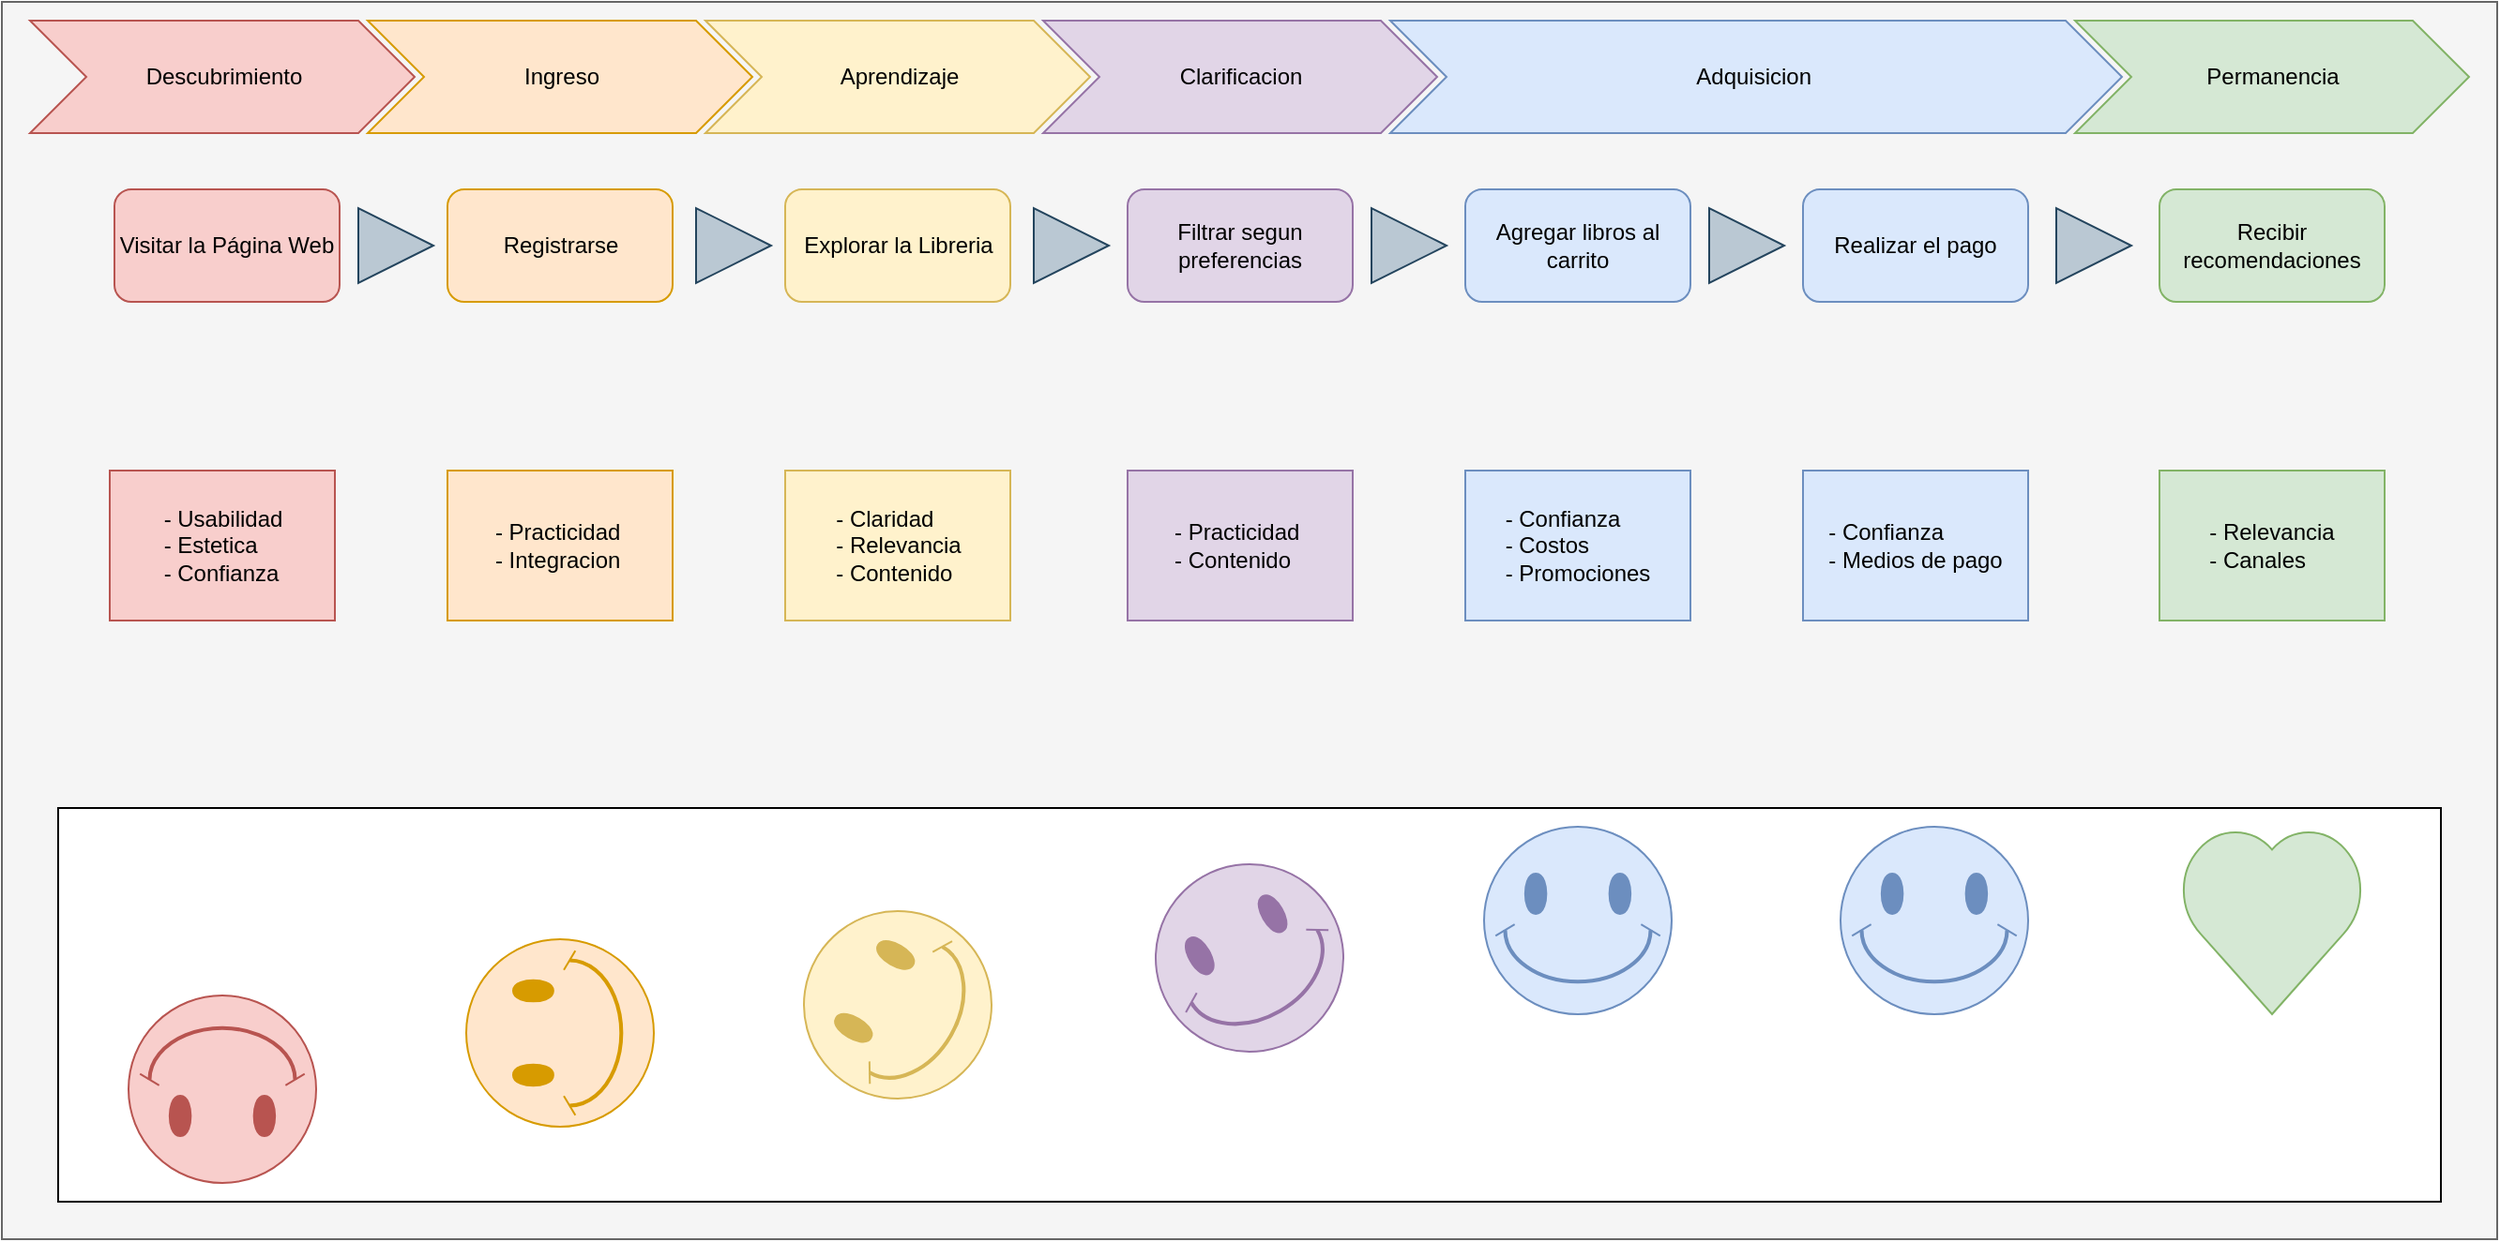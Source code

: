 <mxfile version="20.3.7" type="device"><diagram id="TLycTzpztxCECr7iMk3Q" name="Page-1"><mxGraphModel dx="1224" dy="583" grid="1" gridSize="10" guides="1" tooltips="1" connect="1" arrows="1" fold="1" page="1" pageScale="1" pageWidth="850" pageHeight="1100" math="0" shadow="0"><root><mxCell id="0"/><mxCell id="1" parent="0"/><mxCell id="SCQu456kyGRi4WaKhEAO-57" value="" style="rounded=0;whiteSpace=wrap;html=1;fillColor=#f5f5f5;fontColor=#333333;strokeColor=#666666;" parent="1" vertex="1"><mxGeometry x="100" width="1330" height="660" as="geometry"/></mxCell><mxCell id="SCQu456kyGRi4WaKhEAO-1" value="Visitar la Página Web" style="rounded=1;whiteSpace=wrap;html=1;fillColor=#f8cecc;strokeColor=#b85450;" parent="1" vertex="1"><mxGeometry x="160" y="100" width="120" height="60" as="geometry"/></mxCell><mxCell id="SCQu456kyGRi4WaKhEAO-2" value="Registrarse" style="rounded=1;whiteSpace=wrap;html=1;fillColor=#ffe6cc;strokeColor=#d79b00;" parent="1" vertex="1"><mxGeometry x="337.5" y="100" width="120" height="60" as="geometry"/></mxCell><mxCell id="SCQu456kyGRi4WaKhEAO-3" value="Explorar la Libreria" style="rounded=1;whiteSpace=wrap;html=1;fillColor=#fff2cc;strokeColor=#d6b656;" parent="1" vertex="1"><mxGeometry x="517.5" y="100" width="120" height="60" as="geometry"/></mxCell><mxCell id="SCQu456kyGRi4WaKhEAO-14" value="Descubrimiento" style="html=1;shadow=0;dashed=0;align=center;verticalAlign=middle;shape=mxgraph.arrows2.arrow;dy=0;dx=30;notch=30;fillColor=#f8cecc;strokeColor=#b85450;" parent="1" vertex="1"><mxGeometry x="115" y="10" width="205" height="60" as="geometry"/></mxCell><mxCell id="SCQu456kyGRi4WaKhEAO-15" value="Ingreso" style="html=1;shadow=0;dashed=0;align=center;verticalAlign=middle;shape=mxgraph.arrows2.arrow;dy=0;dx=30;notch=30;fillColor=#ffe6cc;strokeColor=#d79b00;" parent="1" vertex="1"><mxGeometry x="295" y="10" width="205" height="60" as="geometry"/></mxCell><mxCell id="SCQu456kyGRi4WaKhEAO-16" value="Aprendizaje" style="html=1;shadow=0;dashed=0;align=center;verticalAlign=middle;shape=mxgraph.arrows2.arrow;dy=0;dx=30;notch=30;fillColor=#fff2cc;strokeColor=#d6b656;" parent="1" vertex="1"><mxGeometry x="475" y="10" width="205" height="60" as="geometry"/></mxCell><mxCell id="SCQu456kyGRi4WaKhEAO-17" value="" style="html=1;shadow=0;dashed=0;align=center;verticalAlign=middle;shape=mxgraph.arrows2.arrow;dy=0.6;dx=40;notch=0;fillColor=#bac8d3;strokeColor=#23445d;" parent="1" vertex="1"><mxGeometry x="290" y="110" width="40" height="40" as="geometry"/></mxCell><mxCell id="SCQu456kyGRi4WaKhEAO-18" value="" style="html=1;shadow=0;dashed=0;align=center;verticalAlign=middle;shape=mxgraph.arrows2.arrow;dy=0.6;dx=40;notch=0;fillColor=#bac8d3;strokeColor=#23445d;" parent="1" vertex="1"><mxGeometry x="470" y="110" width="40" height="40" as="geometry"/></mxCell><mxCell id="SCQu456kyGRi4WaKhEAO-19" value="Agregar libros al carrito" style="rounded=1;whiteSpace=wrap;html=1;fillColor=#dae8fc;strokeColor=#6c8ebf;" parent="1" vertex="1"><mxGeometry x="880" y="100" width="120" height="60" as="geometry"/></mxCell><mxCell id="SCQu456kyGRi4WaKhEAO-20" value="Adquisicion&amp;nbsp;" style="html=1;shadow=0;dashed=0;align=center;verticalAlign=middle;shape=mxgraph.arrows2.arrow;dy=0;dx=30;notch=30;fillColor=#dae8fc;strokeColor=#6c8ebf;" parent="1" vertex="1"><mxGeometry x="840" y="10" width="390" height="60" as="geometry"/></mxCell><mxCell id="SCQu456kyGRi4WaKhEAO-21" value="" style="html=1;shadow=0;dashed=0;align=center;verticalAlign=middle;shape=mxgraph.arrows2.arrow;dy=0.6;dx=40;notch=0;fillColor=#bac8d3;strokeColor=#23445d;" parent="1" vertex="1"><mxGeometry x="650" y="110" width="40" height="40" as="geometry"/></mxCell><mxCell id="SCQu456kyGRi4WaKhEAO-22" value="Realizar el pago" style="rounded=1;whiteSpace=wrap;html=1;fillColor=#dae8fc;strokeColor=#6c8ebf;" parent="1" vertex="1"><mxGeometry x="1060" y="100" width="120" height="60" as="geometry"/></mxCell><mxCell id="SCQu456kyGRi4WaKhEAO-23" value="" style="html=1;shadow=0;dashed=0;align=center;verticalAlign=middle;shape=mxgraph.arrows2.arrow;dy=0.6;dx=40;notch=0;fillColor=#bac8d3;strokeColor=#23445d;" parent="1" vertex="1"><mxGeometry x="1010" y="110" width="40" height="40" as="geometry"/></mxCell><mxCell id="SCQu456kyGRi4WaKhEAO-24" value="Recibir recomendaciones" style="rounded=1;whiteSpace=wrap;html=1;fillColor=#d5e8d4;strokeColor=#82b366;" parent="1" vertex="1"><mxGeometry x="1250" y="100" width="120" height="60" as="geometry"/></mxCell><mxCell id="SCQu456kyGRi4WaKhEAO-25" value="" style="html=1;shadow=0;dashed=0;align=center;verticalAlign=middle;shape=mxgraph.arrows2.arrow;dy=0.6;dx=40;notch=0;fillColor=#bac8d3;strokeColor=#23445d;" parent="1" vertex="1"><mxGeometry x="1195" y="110" width="40" height="40" as="geometry"/></mxCell><mxCell id="SCQu456kyGRi4WaKhEAO-27" value="Permanencia" style="html=1;shadow=0;dashed=0;align=center;verticalAlign=middle;shape=mxgraph.arrows2.arrow;dy=0;dx=30;notch=30;fillColor=#d5e8d4;strokeColor=#82b366;" parent="1" vertex="1"><mxGeometry x="1205" y="10" width="210" height="60" as="geometry"/></mxCell><mxCell id="SCQu456kyGRi4WaKhEAO-29" value="Filtrar segun preferencias" style="rounded=1;whiteSpace=wrap;html=1;fillColor=#e1d5e7;strokeColor=#9673a6;" parent="1" vertex="1"><mxGeometry x="700" y="100" width="120" height="60" as="geometry"/></mxCell><mxCell id="SCQu456kyGRi4WaKhEAO-30" value="" style="html=1;shadow=0;dashed=0;align=center;verticalAlign=middle;shape=mxgraph.arrows2.arrow;dy=0.6;dx=40;notch=0;fillColor=#bac8d3;strokeColor=#23445d;" parent="1" vertex="1"><mxGeometry x="830" y="110" width="40" height="40" as="geometry"/></mxCell><mxCell id="SCQu456kyGRi4WaKhEAO-31" value="Clarificacion" style="html=1;shadow=0;dashed=0;align=center;verticalAlign=middle;shape=mxgraph.arrows2.arrow;dy=0;dx=30;notch=30;fillColor=#e1d5e7;strokeColor=#9673a6;" parent="1" vertex="1"><mxGeometry x="655" y="10" width="210" height="60" as="geometry"/></mxCell><mxCell id="SCQu456kyGRi4WaKhEAO-35" value="&lt;div style=&quot;text-align: left;&quot;&gt;&lt;span style=&quot;background-color: initial;&quot;&gt;- Usabilidad&lt;/span&gt;&lt;/div&gt;&lt;div style=&quot;text-align: left;&quot;&gt;&lt;span style=&quot;background-color: initial;&quot;&gt;- Estetica&lt;/span&gt;&lt;/div&gt;&lt;div style=&quot;text-align: left;&quot;&gt;&lt;span style=&quot;background-color: initial;&quot;&gt;- Confianza&lt;/span&gt;&lt;/div&gt;" style="rounded=0;whiteSpace=wrap;html=1;fillColor=#f8cecc;strokeColor=#b85450;" parent="1" vertex="1"><mxGeometry x="157.5" y="250" width="120" height="80" as="geometry"/></mxCell><mxCell id="SCQu456kyGRi4WaKhEAO-37" value="&lt;div style=&quot;text-align: left;&quot;&gt;- Claridad&lt;/div&gt;&lt;div style=&quot;text-align: left;&quot;&gt;- Relevancia&lt;/div&gt;&lt;div style=&quot;text-align: left;&quot;&gt;- Contenido&lt;/div&gt;" style="rounded=0;whiteSpace=wrap;html=1;fillColor=#fff2cc;strokeColor=#d6b656;" parent="1" vertex="1"><mxGeometry x="517.5" y="250" width="120" height="80" as="geometry"/></mxCell><mxCell id="SCQu456kyGRi4WaKhEAO-38" value="&lt;div style=&quot;text-align: left;&quot;&gt;&lt;span style=&quot;background-color: initial;&quot;&gt;&lt;br&gt;&lt;/span&gt;&lt;/div&gt;&lt;div style=&quot;text-align: left;&quot;&gt;&lt;span style=&quot;background-color: initial;&quot;&gt;- Practicidad&amp;nbsp;&lt;/span&gt;&lt;br&gt;&lt;/div&gt;&lt;div style=&quot;text-align: left;&quot;&gt;&lt;span style=&quot;background-color: initial;&quot;&gt;- Contenido&lt;/span&gt;&lt;/div&gt;&lt;div style=&quot;text-align: left;&quot;&gt;&lt;br&gt;&lt;/div&gt;" style="rounded=0;whiteSpace=wrap;html=1;fillColor=#e1d5e7;strokeColor=#9673a6;" parent="1" vertex="1"><mxGeometry x="700" y="250" width="120" height="80" as="geometry"/></mxCell><mxCell id="SCQu456kyGRi4WaKhEAO-40" value="&lt;div style=&quot;text-align: left;&quot;&gt;&lt;div&gt;- Practicidad&lt;/div&gt;&lt;div&gt;- Integracion&lt;span style=&quot;background-color: initial;&quot;&gt;&amp;nbsp;&lt;/span&gt;&lt;/div&gt;&lt;/div&gt;" style="rounded=0;whiteSpace=wrap;html=1;fillColor=#ffe6cc;strokeColor=#d79b00;" parent="1" vertex="1"><mxGeometry x="337.5" y="250" width="120" height="80" as="geometry"/></mxCell><mxCell id="SCQu456kyGRi4WaKhEAO-41" value="&lt;div style=&quot;text-align: left;&quot;&gt;- Confianza&amp;nbsp;&lt;/div&gt;&lt;div style=&quot;text-align: left;&quot;&gt;- Costos&amp;nbsp;&lt;/div&gt;&lt;div style=&quot;text-align: left;&quot;&gt;- Promociones&lt;/div&gt;" style="rounded=0;whiteSpace=wrap;html=1;fillColor=#dae8fc;strokeColor=#6c8ebf;" parent="1" vertex="1"><mxGeometry x="880" y="250" width="120" height="80" as="geometry"/></mxCell><mxCell id="SCQu456kyGRi4WaKhEAO-42" value="&lt;div style=&quot;text-align: left;&quot;&gt;- Confianza&lt;/div&gt;&lt;div style=&quot;text-align: left;&quot;&gt;- Medios de pago&lt;/div&gt;" style="rounded=0;whiteSpace=wrap;html=1;fillColor=#dae8fc;strokeColor=#6c8ebf;" parent="1" vertex="1"><mxGeometry x="1060" y="250" width="120" height="80" as="geometry"/></mxCell><mxCell id="SCQu456kyGRi4WaKhEAO-43" value="&lt;div style=&quot;text-align: left;&quot;&gt;- Relevancia&lt;/div&gt;&lt;div style=&quot;text-align: left;&quot;&gt;- Canales&lt;/div&gt;" style="rounded=0;whiteSpace=wrap;html=1;fillColor=#d5e8d4;strokeColor=#82b366;" parent="1" vertex="1"><mxGeometry x="1250" y="250" width="120" height="80" as="geometry"/></mxCell><mxCell id="SCQu456kyGRi4WaKhEAO-44" value="" style="rounded=0;whiteSpace=wrap;html=1;" parent="1" vertex="1"><mxGeometry x="130" y="430" width="1270" height="210" as="geometry"/></mxCell><mxCell id="SCQu456kyGRi4WaKhEAO-45" value="" style="verticalLabelPosition=bottom;verticalAlign=top;html=1;shape=mxgraph.basic.smiley;fillColor=#dae8fc;strokeColor=#6c8ebf;" parent="1" vertex="1"><mxGeometry x="890" y="440" width="100" height="100" as="geometry"/></mxCell><mxCell id="SCQu456kyGRi4WaKhEAO-47" value="" style="verticalLabelPosition=bottom;verticalAlign=top;html=1;shape=mxgraph.basic.smiley;fillColor=#dae8fc;strokeColor=#6c8ebf;" parent="1" vertex="1"><mxGeometry x="1080" y="440" width="100" height="100" as="geometry"/></mxCell><mxCell id="SCQu456kyGRi4WaKhEAO-48" value="" style="verticalLabelPosition=bottom;verticalAlign=top;html=1;shape=mxgraph.basic.heart;fillColor=#d5e8d4;strokeColor=#82b366;" parent="1" vertex="1"><mxGeometry x="1260" y="440" width="100" height="100" as="geometry"/></mxCell><mxCell id="SCQu456kyGRi4WaKhEAO-58" value="" style="verticalLabelPosition=bottom;verticalAlign=top;html=1;shape=mxgraph.basic.smiley;rotation=-30;fillColor=#e1d5e7;strokeColor=#9673a6;" parent="1" vertex="1"><mxGeometry x="715" y="460" width="100" height="100" as="geometry"/></mxCell><mxCell id="SCQu456kyGRi4WaKhEAO-59" value="" style="verticalLabelPosition=bottom;verticalAlign=top;html=1;shape=mxgraph.basic.smiley;rotation=-60;fillColor=#fff2cc;strokeColor=#d6b656;" parent="1" vertex="1"><mxGeometry x="527.5" y="485" width="100" height="100" as="geometry"/></mxCell><mxCell id="SCQu456kyGRi4WaKhEAO-60" value="" style="verticalLabelPosition=bottom;verticalAlign=top;html=1;shape=mxgraph.basic.smiley;rotation=-90;fillColor=#ffe6cc;strokeColor=#d79b00;" parent="1" vertex="1"><mxGeometry x="347.5" y="500" width="100" height="100" as="geometry"/></mxCell><mxCell id="SCQu456kyGRi4WaKhEAO-61" value="" style="verticalLabelPosition=bottom;verticalAlign=top;html=1;shape=mxgraph.basic.smiley;rotation=-180;fillColor=#f8cecc;strokeColor=#b85450;" parent="1" vertex="1"><mxGeometry x="167.5" y="530" width="100" height="100" as="geometry"/></mxCell></root></mxGraphModel></diagram></mxfile>